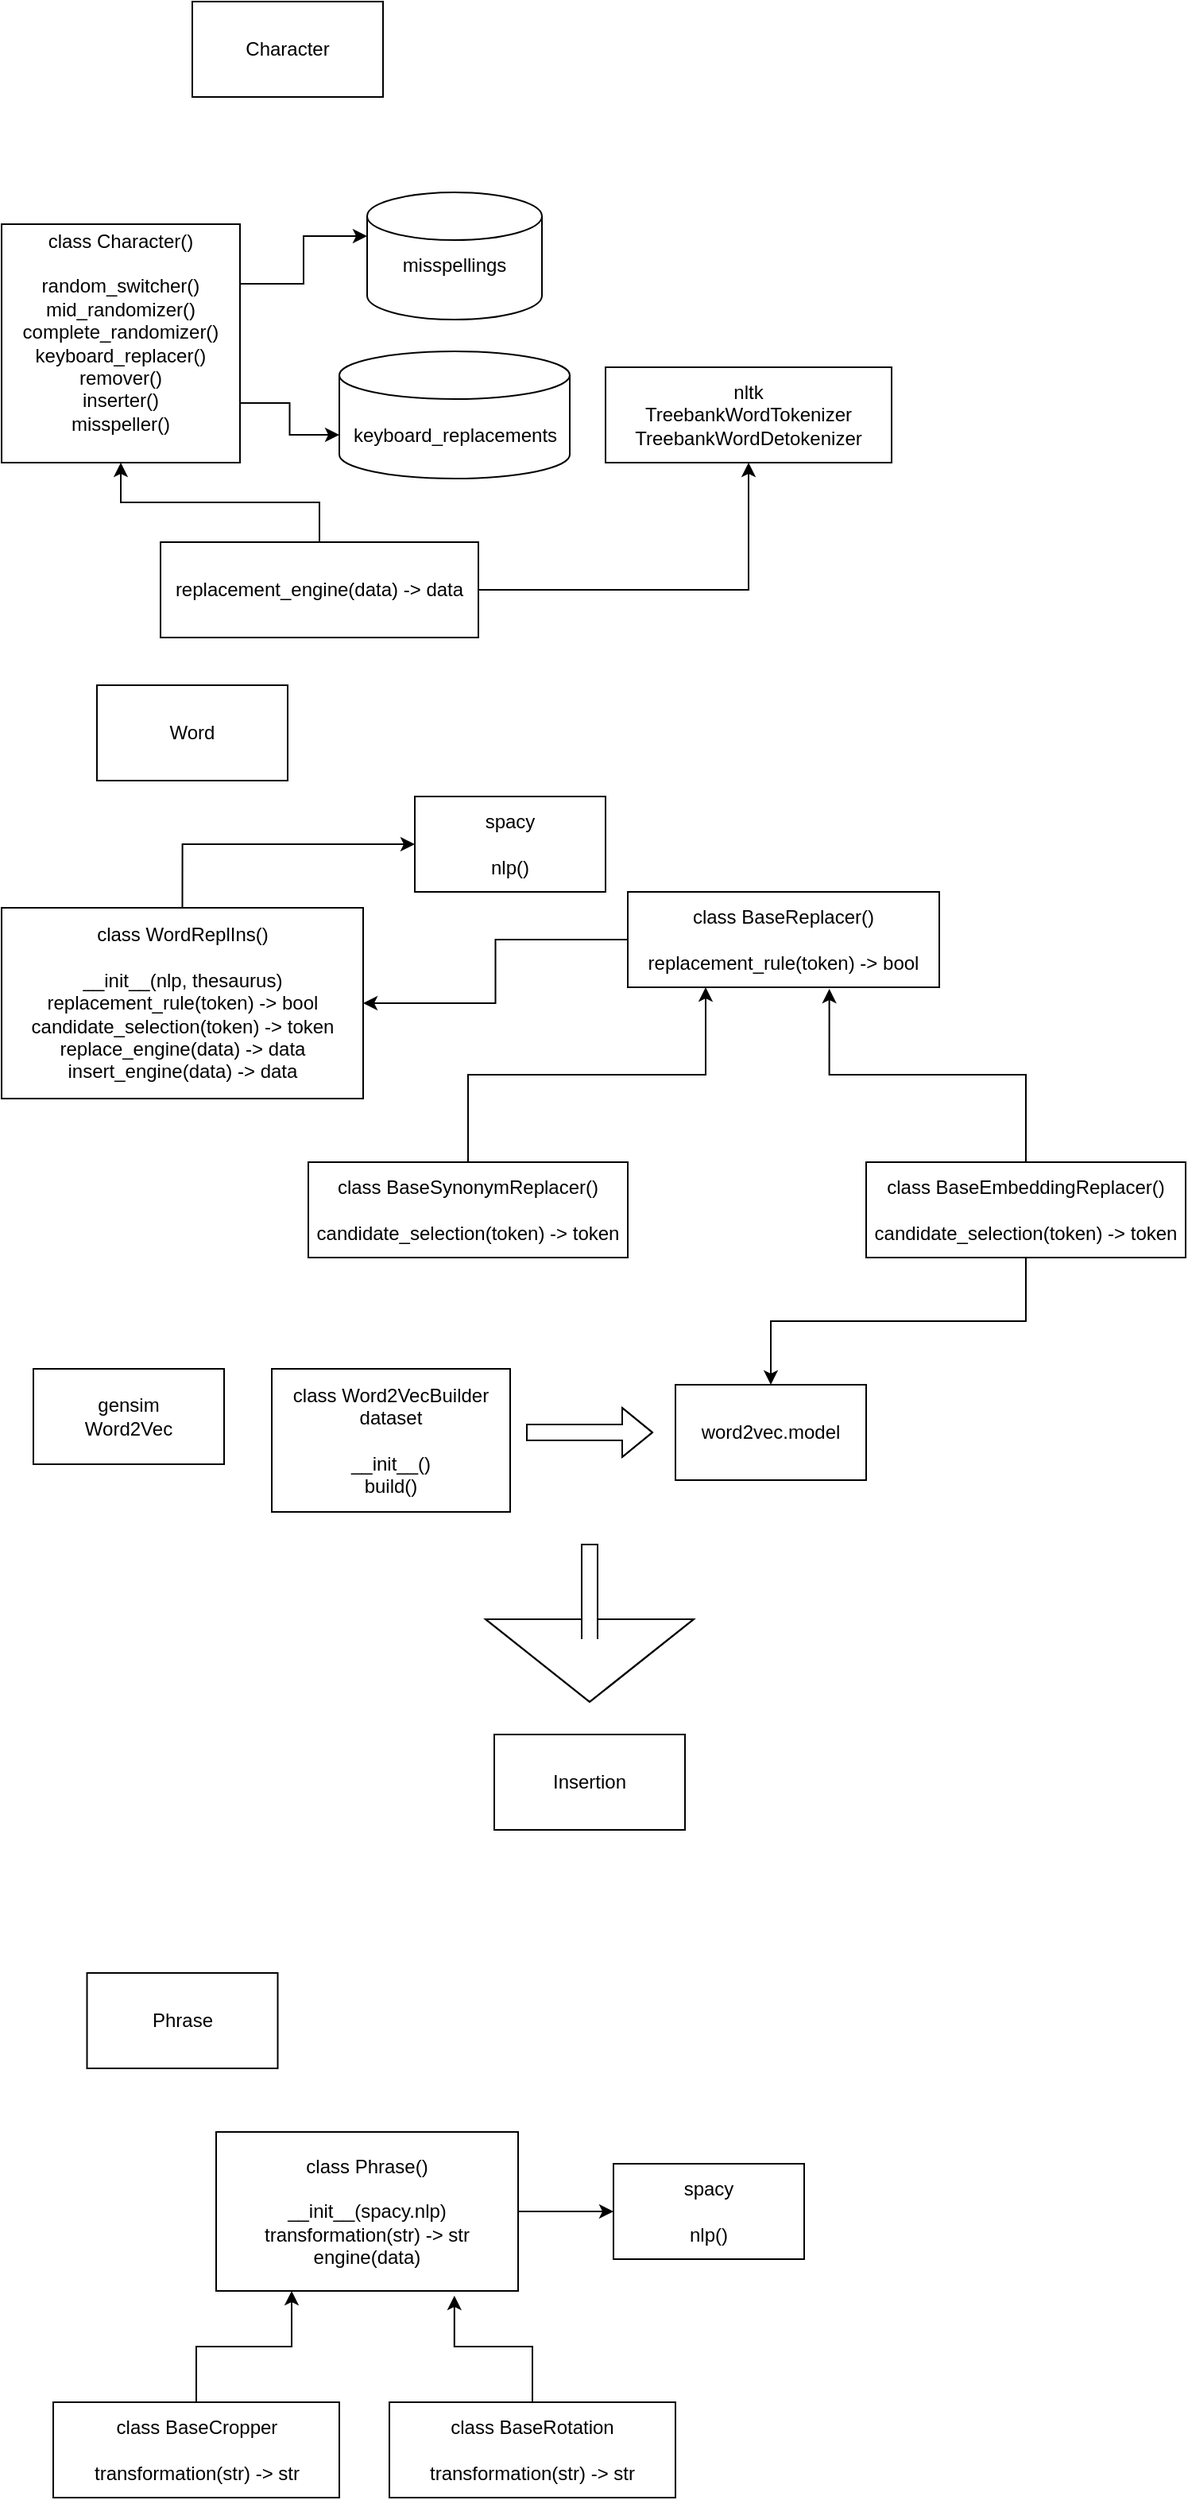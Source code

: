 <mxfile version="20.3.2" type="github">
  <diagram id="C5RBs43oDa-KdzZeNtuy" name="Page-1">
    <mxGraphModel dx="1422" dy="803" grid="1" gridSize="10" guides="1" tooltips="1" connect="1" arrows="1" fold="1" page="1" pageScale="1" pageWidth="3300" pageHeight="4681" math="0" shadow="0">
      <root>
        <mxCell id="WIyWlLk6GJQsqaUBKTNV-0" />
        <mxCell id="WIyWlLk6GJQsqaUBKTNV-1" parent="WIyWlLk6GJQsqaUBKTNV-0" />
        <mxCell id="0jg4HZSSIyvqCbk5FdZA-10" style="edgeStyle=orthogonalEdgeStyle;rounded=0;orthogonalLoop=1;jettySize=auto;html=1;exitX=1;exitY=0.25;exitDx=0;exitDy=0;entryX=0;entryY=0;entryDx=0;entryDy=27.5;entryPerimeter=0;" edge="1" parent="WIyWlLk6GJQsqaUBKTNV-1" source="0jg4HZSSIyvqCbk5FdZA-0" target="0jg4HZSSIyvqCbk5FdZA-8">
          <mxGeometry relative="1" as="geometry" />
        </mxCell>
        <mxCell id="0jg4HZSSIyvqCbk5FdZA-11" style="edgeStyle=orthogonalEdgeStyle;rounded=0;orthogonalLoop=1;jettySize=auto;html=1;exitX=1;exitY=0.75;exitDx=0;exitDy=0;entryX=0;entryY=0;entryDx=0;entryDy=52.5;entryPerimeter=0;" edge="1" parent="WIyWlLk6GJQsqaUBKTNV-1" source="0jg4HZSSIyvqCbk5FdZA-0" target="0jg4HZSSIyvqCbk5FdZA-9">
          <mxGeometry relative="1" as="geometry" />
        </mxCell>
        <mxCell id="0jg4HZSSIyvqCbk5FdZA-0" value="&lt;div&gt;class Character()&lt;/div&gt;&lt;div&gt;&lt;br&gt;&lt;/div&gt;&lt;div&gt;random_switcher()&lt;/div&gt;&lt;div&gt;mid_randomizer()&lt;/div&gt;&lt;div&gt;complete_randomizer()&lt;/div&gt;&lt;div&gt;keyboard_replacer()&lt;/div&gt;&lt;div&gt;remover()&lt;/div&gt;&lt;div&gt;inserter()&lt;/div&gt;&lt;div&gt;misspeller()&lt;br&gt;&lt;/div&gt;&lt;div&gt;&lt;br&gt;&lt;/div&gt;" style="rounded=0;whiteSpace=wrap;html=1;" vertex="1" parent="WIyWlLk6GJQsqaUBKTNV-1">
          <mxGeometry x="20" y="140" width="150" height="150" as="geometry" />
        </mxCell>
        <mxCell id="0jg4HZSSIyvqCbk5FdZA-1" value="&lt;div&gt;Character&lt;/div&gt;" style="rounded=0;whiteSpace=wrap;html=1;" vertex="1" parent="WIyWlLk6GJQsqaUBKTNV-1">
          <mxGeometry x="140" width="120" height="60" as="geometry" />
        </mxCell>
        <mxCell id="0jg4HZSSIyvqCbk5FdZA-8" value="&lt;div&gt;misspellings&lt;/div&gt;&lt;div&gt;&lt;br&gt;&lt;/div&gt;" style="shape=cylinder3;whiteSpace=wrap;html=1;boundedLbl=1;backgroundOutline=1;size=15;" vertex="1" parent="WIyWlLk6GJQsqaUBKTNV-1">
          <mxGeometry x="250" y="120" width="110" height="80" as="geometry" />
        </mxCell>
        <mxCell id="0jg4HZSSIyvqCbk5FdZA-9" value="keyboard_replacements" style="shape=cylinder3;whiteSpace=wrap;html=1;boundedLbl=1;backgroundOutline=1;size=15;" vertex="1" parent="WIyWlLk6GJQsqaUBKTNV-1">
          <mxGeometry x="232.5" y="220" width="145" height="80" as="geometry" />
        </mxCell>
        <mxCell id="0jg4HZSSIyvqCbk5FdZA-14" style="edgeStyle=orthogonalEdgeStyle;rounded=0;orthogonalLoop=1;jettySize=auto;html=1;exitX=0.5;exitY=0;exitDx=0;exitDy=0;" edge="1" parent="WIyWlLk6GJQsqaUBKTNV-1" source="0jg4HZSSIyvqCbk5FdZA-13" target="0jg4HZSSIyvqCbk5FdZA-0">
          <mxGeometry relative="1" as="geometry" />
        </mxCell>
        <mxCell id="0jg4HZSSIyvqCbk5FdZA-38" style="edgeStyle=orthogonalEdgeStyle;rounded=0;orthogonalLoop=1;jettySize=auto;html=1;exitX=1;exitY=0.5;exitDx=0;exitDy=0;entryX=0.5;entryY=1;entryDx=0;entryDy=0;" edge="1" parent="WIyWlLk6GJQsqaUBKTNV-1" source="0jg4HZSSIyvqCbk5FdZA-13" target="0jg4HZSSIyvqCbk5FdZA-24">
          <mxGeometry relative="1" as="geometry" />
        </mxCell>
        <mxCell id="0jg4HZSSIyvqCbk5FdZA-13" value="replacement_engine(data) -&amp;gt; data" style="rounded=0;whiteSpace=wrap;html=1;" vertex="1" parent="WIyWlLk6GJQsqaUBKTNV-1">
          <mxGeometry x="120" y="340" width="200" height="60" as="geometry" />
        </mxCell>
        <mxCell id="0jg4HZSSIyvqCbk5FdZA-15" value="Word" style="rounded=0;whiteSpace=wrap;html=1;" vertex="1" parent="WIyWlLk6GJQsqaUBKTNV-1">
          <mxGeometry x="80" y="430" width="120" height="60" as="geometry" />
        </mxCell>
        <mxCell id="0jg4HZSSIyvqCbk5FdZA-29" style="edgeStyle=orthogonalEdgeStyle;rounded=0;orthogonalLoop=1;jettySize=auto;html=1;exitX=0.5;exitY=0;exitDx=0;exitDy=0;entryX=0;entryY=0.5;entryDx=0;entryDy=0;" edge="1" parent="WIyWlLk6GJQsqaUBKTNV-1" source="0jg4HZSSIyvqCbk5FdZA-16" target="0jg4HZSSIyvqCbk5FdZA-23">
          <mxGeometry relative="1" as="geometry" />
        </mxCell>
        <mxCell id="0jg4HZSSIyvqCbk5FdZA-16" value="&lt;div&gt;class WordReplIns()&lt;/div&gt;&lt;div&gt;&lt;br&gt;&lt;/div&gt;&lt;div&gt;__init__(nlp, thesaurus)&lt;/div&gt;&lt;div&gt;replacement_rule(token) -&amp;gt; bool&lt;br&gt;&lt;/div&gt;&lt;div&gt;candidate_selection(token) -&amp;gt; token&lt;br&gt;&lt;/div&gt;&lt;div&gt;replace_engine(data) -&amp;gt; data&lt;/div&gt;&lt;div&gt;insert_engine(data) -&amp;gt; data&lt;br&gt;&lt;/div&gt;" style="rounded=0;whiteSpace=wrap;html=1;" vertex="1" parent="WIyWlLk6GJQsqaUBKTNV-1">
          <mxGeometry x="20" y="570" width="227.5" height="120" as="geometry" />
        </mxCell>
        <mxCell id="0jg4HZSSIyvqCbk5FdZA-26" style="edgeStyle=orthogonalEdgeStyle;rounded=0;orthogonalLoop=1;jettySize=auto;html=1;entryX=1;entryY=0.5;entryDx=0;entryDy=0;exitX=0;exitY=0.5;exitDx=0;exitDy=0;" edge="1" parent="WIyWlLk6GJQsqaUBKTNV-1" source="0jg4HZSSIyvqCbk5FdZA-17" target="0jg4HZSSIyvqCbk5FdZA-16">
          <mxGeometry relative="1" as="geometry">
            <mxPoint x="390" y="590" as="sourcePoint" />
          </mxGeometry>
        </mxCell>
        <mxCell id="0jg4HZSSIyvqCbk5FdZA-17" value="&lt;div&gt;class BaseReplacer()&lt;/div&gt;&lt;div&gt;&lt;br&gt;&lt;/div&gt;&lt;div&gt;replacement_rule(token) -&amp;gt; bool&lt;/div&gt;" style="rounded=0;whiteSpace=wrap;html=1;" vertex="1" parent="WIyWlLk6GJQsqaUBKTNV-1">
          <mxGeometry x="414" y="560" width="196" height="60" as="geometry" />
        </mxCell>
        <mxCell id="0jg4HZSSIyvqCbk5FdZA-28" style="edgeStyle=orthogonalEdgeStyle;rounded=0;orthogonalLoop=1;jettySize=auto;html=1;exitX=0.5;exitY=0;exitDx=0;exitDy=0;entryX=0.647;entryY=1.017;entryDx=0;entryDy=0;entryPerimeter=0;" edge="1" parent="WIyWlLk6GJQsqaUBKTNV-1" source="0jg4HZSSIyvqCbk5FdZA-18" target="0jg4HZSSIyvqCbk5FdZA-17">
          <mxGeometry relative="1" as="geometry" />
        </mxCell>
        <mxCell id="0jg4HZSSIyvqCbk5FdZA-34" style="edgeStyle=orthogonalEdgeStyle;rounded=0;orthogonalLoop=1;jettySize=auto;html=1;exitX=0.5;exitY=1;exitDx=0;exitDy=0;entryX=0.5;entryY=0;entryDx=0;entryDy=0;" edge="1" parent="WIyWlLk6GJQsqaUBKTNV-1" source="0jg4HZSSIyvqCbk5FdZA-18" target="0jg4HZSSIyvqCbk5FdZA-33">
          <mxGeometry relative="1" as="geometry" />
        </mxCell>
        <mxCell id="0jg4HZSSIyvqCbk5FdZA-18" value="&lt;div&gt;class BaseEmbeddingReplacer()&lt;/div&gt;&lt;br&gt;candidate_selection(token) -&amp;gt; token" style="rounded=0;whiteSpace=wrap;html=1;" vertex="1" parent="WIyWlLk6GJQsqaUBKTNV-1">
          <mxGeometry x="564" y="730" width="201" height="60" as="geometry" />
        </mxCell>
        <mxCell id="0jg4HZSSIyvqCbk5FdZA-27" style="edgeStyle=orthogonalEdgeStyle;rounded=0;orthogonalLoop=1;jettySize=auto;html=1;exitX=0.5;exitY=0;exitDx=0;exitDy=0;entryX=0.25;entryY=1;entryDx=0;entryDy=0;" edge="1" parent="WIyWlLk6GJQsqaUBKTNV-1" source="0jg4HZSSIyvqCbk5FdZA-19" target="0jg4HZSSIyvqCbk5FdZA-17">
          <mxGeometry relative="1" as="geometry" />
        </mxCell>
        <mxCell id="0jg4HZSSIyvqCbk5FdZA-19" value="&lt;div&gt;class BaseSynonymReplacer()&lt;/div&gt;&lt;div&gt;&lt;br&gt;candidate_selection(token) -&amp;gt; token&lt;/div&gt;" style="rounded=0;whiteSpace=wrap;html=1;" vertex="1" parent="WIyWlLk6GJQsqaUBKTNV-1">
          <mxGeometry x="213" y="730" width="201" height="60" as="geometry" />
        </mxCell>
        <mxCell id="0jg4HZSSIyvqCbk5FdZA-23" value="&lt;div&gt;spacy&lt;/div&gt;&lt;div&gt;&lt;br&gt;&lt;/div&gt;nlp()" style="rounded=0;whiteSpace=wrap;html=1;" vertex="1" parent="WIyWlLk6GJQsqaUBKTNV-1">
          <mxGeometry x="280" y="500" width="120" height="60" as="geometry" />
        </mxCell>
        <mxCell id="0jg4HZSSIyvqCbk5FdZA-24" value="&lt;div&gt;nltk&lt;/div&gt;&lt;div&gt;&lt;span class=&quot;pl-v&quot;&gt;&lt;span data-hydro-click-hmac=&quot;0f363842ab2565535a6f08a61bde7684fb242c6e9448bd9bc8af4a6fb4f5aa0c&quot; data-hydro-click=&quot;{&amp;quot;event_type&amp;quot;:&amp;quot;code_navigation.click_on_symbol&amp;quot;,&amp;quot;payload&amp;quot;:{&amp;quot;action&amp;quot;:&amp;quot;click_on_symbol&amp;quot;,&amp;quot;repository_id&amp;quot;:491013262,&amp;quot;ref&amp;quot;:&amp;quot;7280937071d9066ba8d3babd54b2d114ab2e4704&amp;quot;,&amp;quot;language&amp;quot;:&amp;quot;Python&amp;quot;,&amp;quot;backend&amp;quot;:&amp;quot;ALEPH_PRECISE&amp;quot;,&amp;quot;code_nav_context&amp;quot;:&amp;quot;BLOB_VIEW&amp;quot;,&amp;quot;retry_backend&amp;quot;:&amp;quot;&amp;quot;,&amp;quot;cross_repo_results_included&amp;quot;:&amp;quot;CROSS_REPO_NOT_ENABLED&amp;quot;,&amp;quot;in_repo_result_count&amp;quot;:1,&amp;quot;cross_repo_result_count&amp;quot;:0,&amp;quot;originating_url&amp;quot;:&amp;quot;https://github.com/djaszak/nlp_aug/find-definition?q=TreebankWordTokenizer&amp;amp;blob_path=nlp_aug%2Futilities%2Faugment_utils.py&amp;amp;ref=7280937071d9066ba8d3babd54b2d114ab2e4704&amp;amp;language=Python&amp;amp;row=2&amp;amp;col=26&amp;amp;code_nav_context=BLOB_VIEW&amp;quot;,&amp;quot;user_id&amp;quot;:23051584}}&quot; class=&quot;pl-token active&quot;&gt;TreebankWordTokenizer&lt;/span&gt;&lt;/span&gt;&lt;/div&gt;&lt;span class=&quot;pl-v&quot;&gt;&lt;span data-hydro-click-hmac=&quot;0f363842ab2565535a6f08a61bde7684fb242c6e9448bd9bc8af4a6fb4f5aa0c&quot; data-hydro-click=&quot;{&amp;quot;event_type&amp;quot;:&amp;quot;code_navigation.click_on_symbol&amp;quot;,&amp;quot;payload&amp;quot;:{&amp;quot;action&amp;quot;:&amp;quot;click_on_symbol&amp;quot;,&amp;quot;repository_id&amp;quot;:491013262,&amp;quot;ref&amp;quot;:&amp;quot;7280937071d9066ba8d3babd54b2d114ab2e4704&amp;quot;,&amp;quot;language&amp;quot;:&amp;quot;Python&amp;quot;,&amp;quot;backend&amp;quot;:&amp;quot;ALEPH_PRECISE&amp;quot;,&amp;quot;code_nav_context&amp;quot;:&amp;quot;BLOB_VIEW&amp;quot;,&amp;quot;retry_backend&amp;quot;:&amp;quot;&amp;quot;,&amp;quot;cross_repo_results_included&amp;quot;:&amp;quot;CROSS_REPO_NOT_ENABLED&amp;quot;,&amp;quot;in_repo_result_count&amp;quot;:1,&amp;quot;cross_repo_result_count&amp;quot;:0,&amp;quot;originating_url&amp;quot;:&amp;quot;https://github.com/djaszak/nlp_aug/find-definition?q=TreebankWordTokenizer&amp;amp;blob_path=nlp_aug%2Futilities%2Faugment_utils.py&amp;amp;ref=7280937071d9066ba8d3babd54b2d114ab2e4704&amp;amp;language=Python&amp;amp;row=2&amp;amp;col=26&amp;amp;code_nav_context=BLOB_VIEW&amp;quot;,&amp;quot;user_id&amp;quot;:23051584}}&quot; class=&quot;pl-token active&quot;&gt;TreebankWordDetokenizer&lt;/span&gt;&lt;/span&gt;" style="whiteSpace=wrap;html=1;" vertex="1" parent="WIyWlLk6GJQsqaUBKTNV-1">
          <mxGeometry x="400" y="230" width="180" height="60" as="geometry" />
        </mxCell>
        <mxCell id="0jg4HZSSIyvqCbk5FdZA-30" value="&lt;div&gt;gensim&lt;/div&gt;&lt;div&gt;Word2Vec&lt;br&gt;&lt;/div&gt;" style="rounded=0;whiteSpace=wrap;html=1;" vertex="1" parent="WIyWlLk6GJQsqaUBKTNV-1">
          <mxGeometry x="40" y="860" width="120" height="60" as="geometry" />
        </mxCell>
        <mxCell id="0jg4HZSSIyvqCbk5FdZA-31" value="&lt;div&gt;class Word2VecBuilder&lt;/div&gt;&lt;div&gt;dataset&lt;/div&gt;&lt;div&gt;&lt;br&gt;&lt;/div&gt;&lt;div&gt;__init__()&lt;/div&gt;&lt;div&gt;build() &lt;br&gt;&lt;/div&gt;" style="whiteSpace=wrap;html=1;" vertex="1" parent="WIyWlLk6GJQsqaUBKTNV-1">
          <mxGeometry x="190" y="860" width="150" height="90" as="geometry" />
        </mxCell>
        <mxCell id="0jg4HZSSIyvqCbk5FdZA-32" value="" style="shape=flexArrow;endArrow=classic;html=1;rounded=0;" edge="1" parent="WIyWlLk6GJQsqaUBKTNV-1">
          <mxGeometry width="50" height="50" relative="1" as="geometry">
            <mxPoint x="350" y="900" as="sourcePoint" />
            <mxPoint x="430" y="900" as="targetPoint" />
            <Array as="points">
              <mxPoint x="380" y="900" />
            </Array>
          </mxGeometry>
        </mxCell>
        <mxCell id="0jg4HZSSIyvqCbk5FdZA-33" value="word2vec.model" style="whiteSpace=wrap;html=1;" vertex="1" parent="WIyWlLk6GJQsqaUBKTNV-1">
          <mxGeometry x="444" y="870" width="120" height="60" as="geometry" />
        </mxCell>
        <mxCell id="0jg4HZSSIyvqCbk5FdZA-35" value="" style="shape=flexArrow;endArrow=classic;html=1;rounded=0;endWidth=120;endSize=17;" edge="1" parent="WIyWlLk6GJQsqaUBKTNV-1">
          <mxGeometry width="50" height="50" relative="1" as="geometry">
            <mxPoint x="390" y="970" as="sourcePoint" />
            <mxPoint x="390" y="1070" as="targetPoint" />
            <Array as="points">
              <mxPoint x="390" y="1010" />
              <mxPoint x="390" y="1030" />
            </Array>
          </mxGeometry>
        </mxCell>
        <mxCell id="0jg4HZSSIyvqCbk5FdZA-37" value="Insertion" style="whiteSpace=wrap;html=1;" vertex="1" parent="WIyWlLk6GJQsqaUBKTNV-1">
          <mxGeometry x="330" y="1090" width="120" height="60" as="geometry" />
        </mxCell>
        <mxCell id="0jg4HZSSIyvqCbk5FdZA-39" value="&lt;div&gt;Phrase&lt;/div&gt;" style="whiteSpace=wrap;html=1;" vertex="1" parent="WIyWlLk6GJQsqaUBKTNV-1">
          <mxGeometry x="73.75" y="1240" width="120" height="60" as="geometry" />
        </mxCell>
        <mxCell id="0jg4HZSSIyvqCbk5FdZA-42" style="edgeStyle=orthogonalEdgeStyle;rounded=0;orthogonalLoop=1;jettySize=auto;html=1;exitX=1;exitY=0.5;exitDx=0;exitDy=0;entryX=0;entryY=0.5;entryDx=0;entryDy=0;" edge="1" parent="WIyWlLk6GJQsqaUBKTNV-1" source="0jg4HZSSIyvqCbk5FdZA-40" target="0jg4HZSSIyvqCbk5FdZA-41">
          <mxGeometry relative="1" as="geometry" />
        </mxCell>
        <mxCell id="0jg4HZSSIyvqCbk5FdZA-40" value="&lt;div&gt;class Phrase()&lt;/div&gt;&lt;div&gt;&lt;br&gt;&lt;/div&gt;&lt;div&gt;__init__(spacy.nlp)&lt;/div&gt;&lt;div&gt;transformation(str) -&amp;gt; str&lt;/div&gt;&lt;div&gt;engine(data)&lt;br&gt;&lt;/div&gt;" style="whiteSpace=wrap;html=1;" vertex="1" parent="WIyWlLk6GJQsqaUBKTNV-1">
          <mxGeometry x="155" y="1340" width="190" height="100" as="geometry" />
        </mxCell>
        <mxCell id="0jg4HZSSIyvqCbk5FdZA-41" value="&lt;div&gt;spacy&lt;/div&gt;&lt;div&gt;&lt;br&gt;&lt;/div&gt;nlp()" style="rounded=0;whiteSpace=wrap;html=1;" vertex="1" parent="WIyWlLk6GJQsqaUBKTNV-1">
          <mxGeometry x="405" y="1360" width="120" height="60" as="geometry" />
        </mxCell>
        <mxCell id="0jg4HZSSIyvqCbk5FdZA-45" style="edgeStyle=orthogonalEdgeStyle;rounded=0;orthogonalLoop=1;jettySize=auto;html=1;exitX=0.5;exitY=0;exitDx=0;exitDy=0;entryX=0.25;entryY=1;entryDx=0;entryDy=0;" edge="1" parent="WIyWlLk6GJQsqaUBKTNV-1" source="0jg4HZSSIyvqCbk5FdZA-43" target="0jg4HZSSIyvqCbk5FdZA-40">
          <mxGeometry relative="1" as="geometry" />
        </mxCell>
        <mxCell id="0jg4HZSSIyvqCbk5FdZA-43" value="&lt;div&gt;class BaseCropper&lt;/div&gt;&lt;div&gt;&lt;br&gt;&lt;/div&gt;&lt;div&gt;&lt;div&gt;transformation(str) -&amp;gt; str&lt;/div&gt;&lt;/div&gt;" style="whiteSpace=wrap;html=1;" vertex="1" parent="WIyWlLk6GJQsqaUBKTNV-1">
          <mxGeometry x="52.5" y="1510" width="180" height="60" as="geometry" />
        </mxCell>
        <mxCell id="0jg4HZSSIyvqCbk5FdZA-46" style="edgeStyle=orthogonalEdgeStyle;rounded=0;orthogonalLoop=1;jettySize=auto;html=1;exitX=0.5;exitY=0;exitDx=0;exitDy=0;entryX=0.789;entryY=1.03;entryDx=0;entryDy=0;entryPerimeter=0;" edge="1" parent="WIyWlLk6GJQsqaUBKTNV-1" source="0jg4HZSSIyvqCbk5FdZA-44" target="0jg4HZSSIyvqCbk5FdZA-40">
          <mxGeometry relative="1" as="geometry" />
        </mxCell>
        <mxCell id="0jg4HZSSIyvqCbk5FdZA-44" value="&lt;div&gt;class BaseRotation&lt;/div&gt;&lt;div&gt;&lt;br&gt;&lt;/div&gt;&lt;div&gt;&lt;div&gt;transformation(str) -&amp;gt; str&lt;/div&gt;&lt;/div&gt;" style="whiteSpace=wrap;html=1;" vertex="1" parent="WIyWlLk6GJQsqaUBKTNV-1">
          <mxGeometry x="264" y="1510" width="180" height="60" as="geometry" />
        </mxCell>
      </root>
    </mxGraphModel>
  </diagram>
</mxfile>

